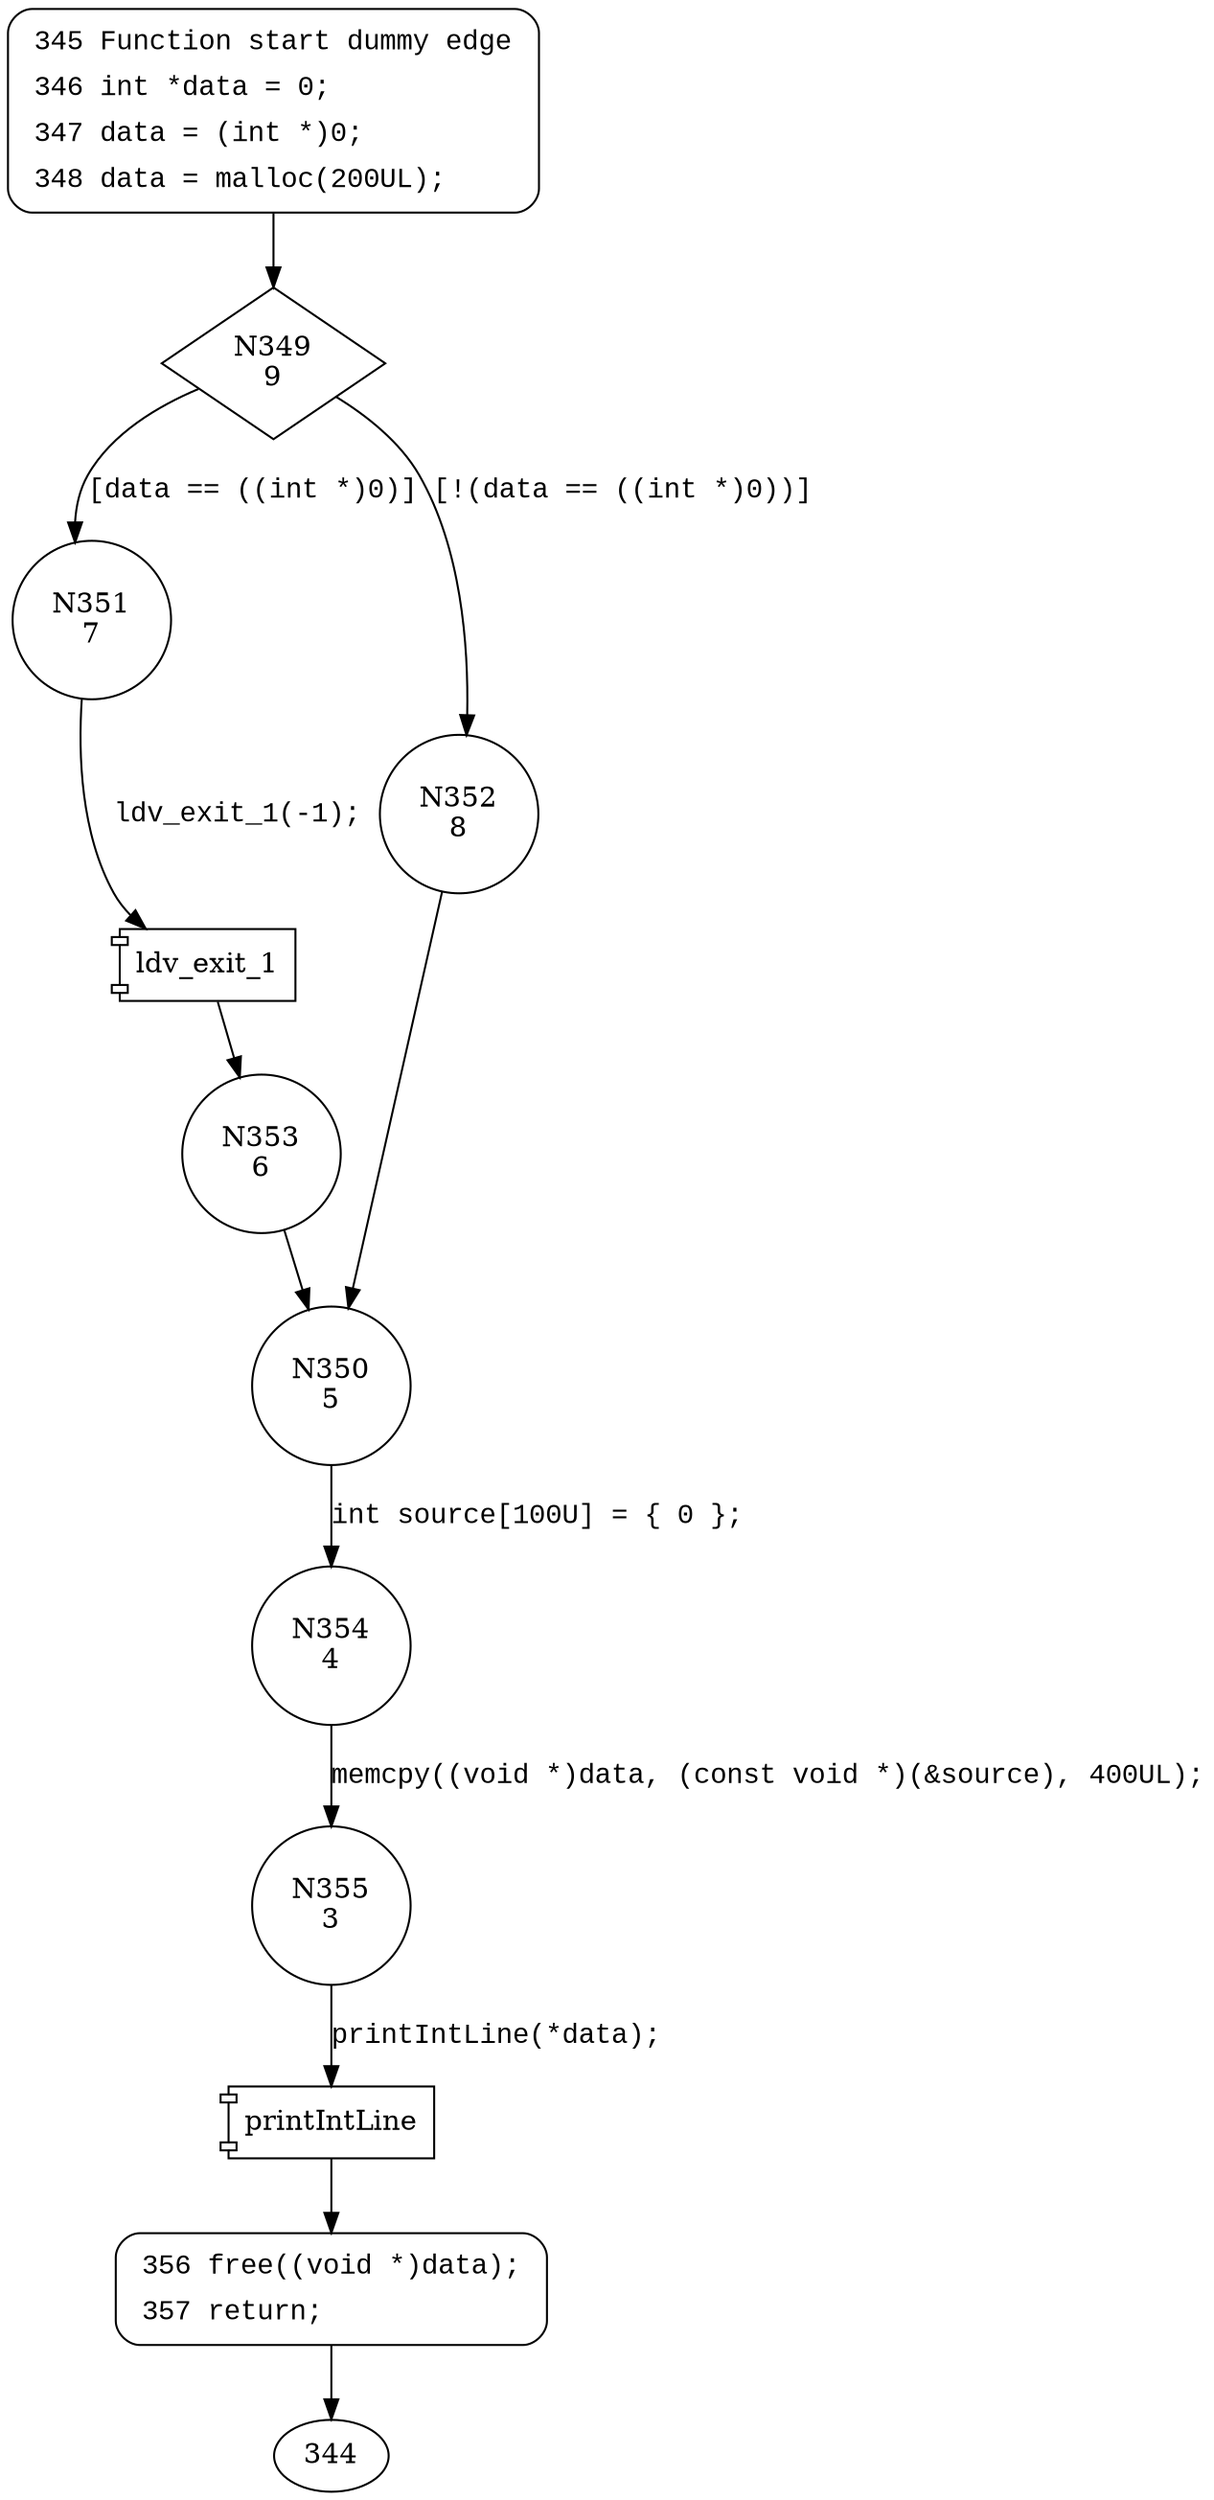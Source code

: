 digraph CWE122_Heap_Based_Buffer_Overflow__c_CWE805_int_memcpy_02_bad {
349 [shape="diamond" label="N349\n9"]
351 [shape="circle" label="N351\n7"]
352 [shape="circle" label="N352\n8"]
350 [shape="circle" label="N350\n5"]
354 [shape="circle" label="N354\n4"]
355 [shape="circle" label="N355\n3"]
356 [shape="circle" label="N356\n2"]
353 [shape="circle" label="N353\n6"]
345 [style="filled,bold" penwidth="1" fillcolor="white" fontname="Courier New" shape="Mrecord" label=<<table border="0" cellborder="0" cellpadding="3" bgcolor="white"><tr><td align="right">345</td><td align="left">Function start dummy edge</td></tr><tr><td align="right">346</td><td align="left">int *data = 0;</td></tr><tr><td align="right">347</td><td align="left">data = (int *)0;</td></tr><tr><td align="right">348</td><td align="left">data = malloc(200UL);</td></tr></table>>]
345 -> 349[label=""]
356 [style="filled,bold" penwidth="1" fillcolor="white" fontname="Courier New" shape="Mrecord" label=<<table border="0" cellborder="0" cellpadding="3" bgcolor="white"><tr><td align="right">356</td><td align="left">free((void *)data);</td></tr><tr><td align="right">357</td><td align="left">return;</td></tr></table>>]
356 -> 344[label=""]
349 -> 351 [label="[data == ((int *)0)]" fontname="Courier New"]
349 -> 352 [label="[!(data == ((int *)0))]" fontname="Courier New"]
350 -> 354 [label="int source[100U] = { 0 };" fontname="Courier New"]
100020 [shape="component" label="printIntLine"]
355 -> 100020 [label="printIntLine(*data);" fontname="Courier New"]
100020 -> 356 [label="" fontname="Courier New"]
100021 [shape="component" label="ldv_exit_1"]
351 -> 100021 [label="ldv_exit_1(-1);" fontname="Courier New"]
100021 -> 353 [label="" fontname="Courier New"]
352 -> 350 [label="" fontname="Courier New"]
354 -> 355 [label="memcpy((void *)data, (const void *)(&source), 400UL);" fontname="Courier New"]
353 -> 350 [label="" fontname="Courier New"]
}